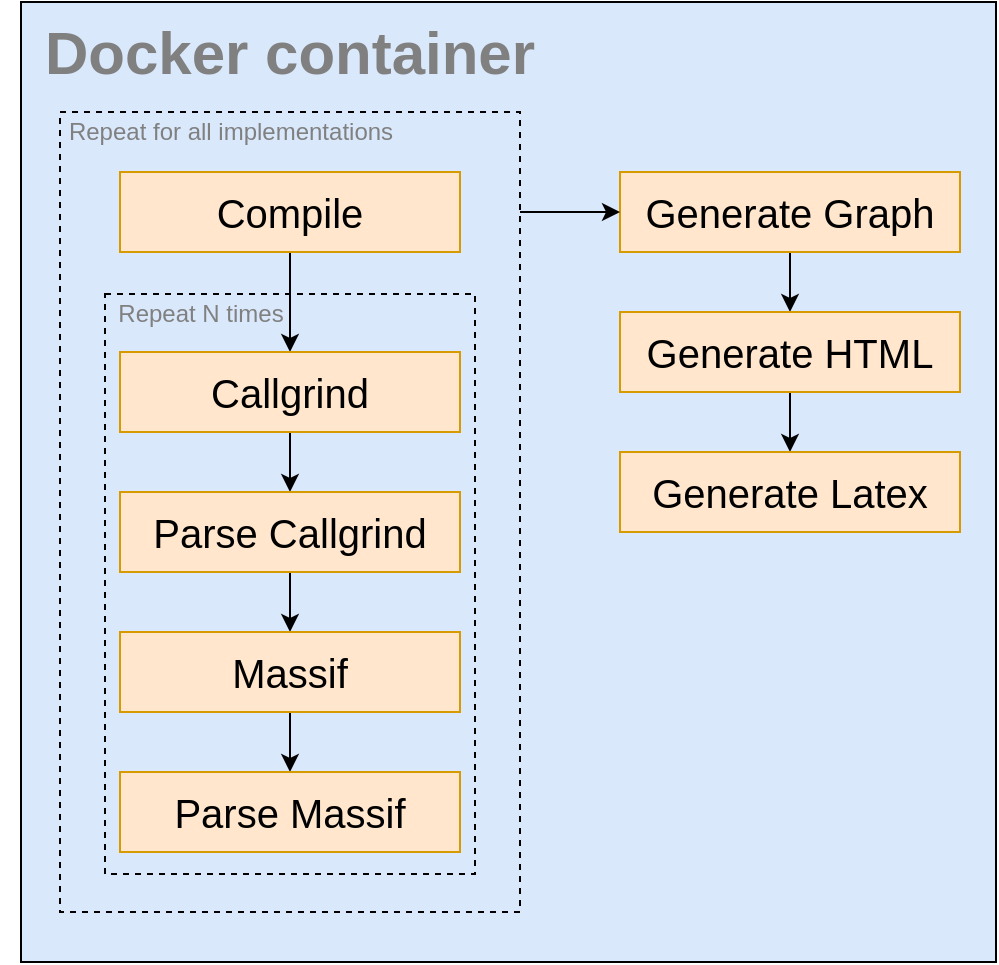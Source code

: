 <mxfile version="13.7.5" type="device"><diagram id="DHlmKMKIt6tydlDE6NKi" name="Page-1"><mxGraphModel dx="1087" dy="573" grid="1" gridSize="10" guides="1" tooltips="1" connect="1" arrows="1" fold="1" page="1" pageScale="1" pageWidth="850" pageHeight="1100" math="0" shadow="0"><root><mxCell id="0"/><mxCell id="1" parent="0"/><mxCell id="MfaVUfmMXULOHrpbijfR-38" value="" style="rounded=0;whiteSpace=wrap;html=1;fontSize=10;fillColor=#dae8fc;" vertex="1" parent="1"><mxGeometry x="230.5" y="75" width="487.5" height="480" as="geometry"/></mxCell><mxCell id="MfaVUfmMXULOHrpbijfR-23" value="" style="rounded=0;whiteSpace=wrap;html=1;dashed=1;fontSize=10;fillColor=#dae8fc;" vertex="1" parent="1"><mxGeometry x="250" y="130" width="230" height="400" as="geometry"/></mxCell><mxCell id="MfaVUfmMXULOHrpbijfR-22" value="" style="rounded=0;whiteSpace=wrap;html=1;dashed=1;fontSize=10;fillColor=#dae8fc;" vertex="1" parent="1"><mxGeometry x="272.5" y="221" width="185" height="290" as="geometry"/></mxCell><mxCell id="MfaVUfmMXULOHrpbijfR-2" value="Docker container" style="text;html=1;strokeColor=none;fillColor=none;align=center;verticalAlign=middle;whiteSpace=wrap;rounded=0;fontSize=30;fontStyle=1;fontColor=#808080;" vertex="1" parent="1"><mxGeometry x="220" y="90" width="290" height="20" as="geometry"/></mxCell><mxCell id="MfaVUfmMXULOHrpbijfR-9" style="edgeStyle=orthogonalEdgeStyle;rounded=0;orthogonalLoop=1;jettySize=auto;html=1;entryX=0.5;entryY=0;entryDx=0;entryDy=0;fontSize=20;fontColor=#808080;" edge="1" parent="1" source="MfaVUfmMXULOHrpbijfR-4" target="MfaVUfmMXULOHrpbijfR-5"><mxGeometry relative="1" as="geometry"/></mxCell><mxCell id="MfaVUfmMXULOHrpbijfR-4" value="Compile " style="rounded=0;whiteSpace=wrap;html=1;fontSize=20;fillColor=#ffe6cc;strokeColor=#d79b00;" vertex="1" parent="1"><mxGeometry x="280" y="160" width="170" height="40" as="geometry"/></mxCell><mxCell id="MfaVUfmMXULOHrpbijfR-10" style="edgeStyle=orthogonalEdgeStyle;rounded=0;orthogonalLoop=1;jettySize=auto;html=1;entryX=0.5;entryY=0;entryDx=0;entryDy=0;fontSize=20;fontColor=#808080;" edge="1" parent="1" source="MfaVUfmMXULOHrpbijfR-5" target="MfaVUfmMXULOHrpbijfR-6"><mxGeometry relative="1" as="geometry"/></mxCell><mxCell id="MfaVUfmMXULOHrpbijfR-5" value="Callgrind" style="rounded=0;whiteSpace=wrap;html=1;fontSize=20;fillColor=#ffe6cc;strokeColor=#d79b00;" vertex="1" parent="1"><mxGeometry x="280" y="250" width="170" height="40" as="geometry"/></mxCell><mxCell id="MfaVUfmMXULOHrpbijfR-21" style="edgeStyle=orthogonalEdgeStyle;rounded=0;orthogonalLoop=1;jettySize=auto;html=1;entryX=0.5;entryY=0;entryDx=0;entryDy=0;fontSize=10;fontColor=#808080;" edge="1" parent="1" source="MfaVUfmMXULOHrpbijfR-6" target="MfaVUfmMXULOHrpbijfR-19"><mxGeometry relative="1" as="geometry"/></mxCell><mxCell id="MfaVUfmMXULOHrpbijfR-6" value="Parse Callgrind" style="rounded=0;whiteSpace=wrap;html=1;fontSize=20;fillColor=#ffe6cc;strokeColor=#d79b00;" vertex="1" parent="1"><mxGeometry x="280" y="320" width="170" height="40" as="geometry"/></mxCell><mxCell id="MfaVUfmMXULOHrpbijfR-12" value="Repeat N times " style="text;html=1;align=center;verticalAlign=middle;resizable=0;points=[];autosize=1;fontSize=12;fontColor=#808080;fontStyle=0" vertex="1" parent="1"><mxGeometry x="270" y="221" width="100" height="20" as="geometry"/></mxCell><mxCell id="MfaVUfmMXULOHrpbijfR-18" style="edgeStyle=orthogonalEdgeStyle;rounded=0;orthogonalLoop=1;jettySize=auto;html=1;entryX=0.5;entryY=0;entryDx=0;entryDy=0;fontSize=20;fontColor=#808080;" edge="1" parent="1" source="MfaVUfmMXULOHrpbijfR-19" target="MfaVUfmMXULOHrpbijfR-20"><mxGeometry relative="1" as="geometry"/></mxCell><mxCell id="MfaVUfmMXULOHrpbijfR-19" value="Massif" style="rounded=0;whiteSpace=wrap;html=1;fontSize=20;fillColor=#ffe6cc;strokeColor=#d79b00;" vertex="1" parent="1"><mxGeometry x="280" y="390" width="170" height="40" as="geometry"/></mxCell><mxCell id="MfaVUfmMXULOHrpbijfR-20" value="Parse Massif" style="rounded=0;whiteSpace=wrap;html=1;fontSize=20;fillColor=#ffe6cc;strokeColor=#d79b00;" vertex="1" parent="1"><mxGeometry x="280" y="460" width="170" height="40" as="geometry"/></mxCell><mxCell id="MfaVUfmMXULOHrpbijfR-24" value="Repeat for all implementations" style="text;html=1;align=center;verticalAlign=middle;resizable=0;points=[];autosize=1;fontSize=12;fontColor=#808080;fontStyle=0" vertex="1" parent="1"><mxGeometry x="245" y="130" width="180" height="20" as="geometry"/></mxCell><mxCell id="MfaVUfmMXULOHrpbijfR-36" style="edgeStyle=orthogonalEdgeStyle;rounded=0;orthogonalLoop=1;jettySize=auto;html=1;entryX=0.5;entryY=0;entryDx=0;entryDy=0;fontSize=10;fontColor=#808080;" edge="1" parent="1" source="MfaVUfmMXULOHrpbijfR-31" target="MfaVUfmMXULOHrpbijfR-32"><mxGeometry relative="1" as="geometry"/></mxCell><mxCell id="MfaVUfmMXULOHrpbijfR-31" value="Generate Graph" style="rounded=0;whiteSpace=wrap;html=1;fontSize=20;fillColor=#ffe6cc;strokeColor=#d79b00;" vertex="1" parent="1"><mxGeometry x="530" y="160" width="170" height="40" as="geometry"/></mxCell><mxCell id="MfaVUfmMXULOHrpbijfR-37" style="edgeStyle=orthogonalEdgeStyle;rounded=0;orthogonalLoop=1;jettySize=auto;html=1;entryX=0.5;entryY=0;entryDx=0;entryDy=0;fontSize=10;fontColor=#808080;" edge="1" parent="1" source="MfaVUfmMXULOHrpbijfR-32" target="MfaVUfmMXULOHrpbijfR-33"><mxGeometry relative="1" as="geometry"/></mxCell><mxCell id="MfaVUfmMXULOHrpbijfR-32" value="Generate HTML" style="rounded=0;whiteSpace=wrap;html=1;fontSize=20;fillColor=#ffe6cc;strokeColor=#d79b00;" vertex="1" parent="1"><mxGeometry x="530" y="230" width="170" height="40" as="geometry"/></mxCell><mxCell id="MfaVUfmMXULOHrpbijfR-33" value="Generate Latex" style="rounded=0;whiteSpace=wrap;html=1;fontSize=20;fillColor=#ffe6cc;strokeColor=#d79b00;" vertex="1" parent="1"><mxGeometry x="530" y="300" width="170" height="40" as="geometry"/></mxCell><mxCell id="MfaVUfmMXULOHrpbijfR-35" style="edgeStyle=orthogonalEdgeStyle;rounded=0;orthogonalLoop=1;jettySize=auto;html=1;entryX=0;entryY=0.5;entryDx=0;entryDy=0;fontSize=10;fontColor=#808080;" edge="1" parent="1" target="MfaVUfmMXULOHrpbijfR-31"><mxGeometry relative="1" as="geometry"><mxPoint x="480" y="180" as="sourcePoint"/><mxPoint x="260" y="190.0" as="targetPoint"/><Array as="points"><mxPoint x="500" y="180"/><mxPoint x="500" y="180"/></Array></mxGeometry></mxCell></root></mxGraphModel></diagram></mxfile>
